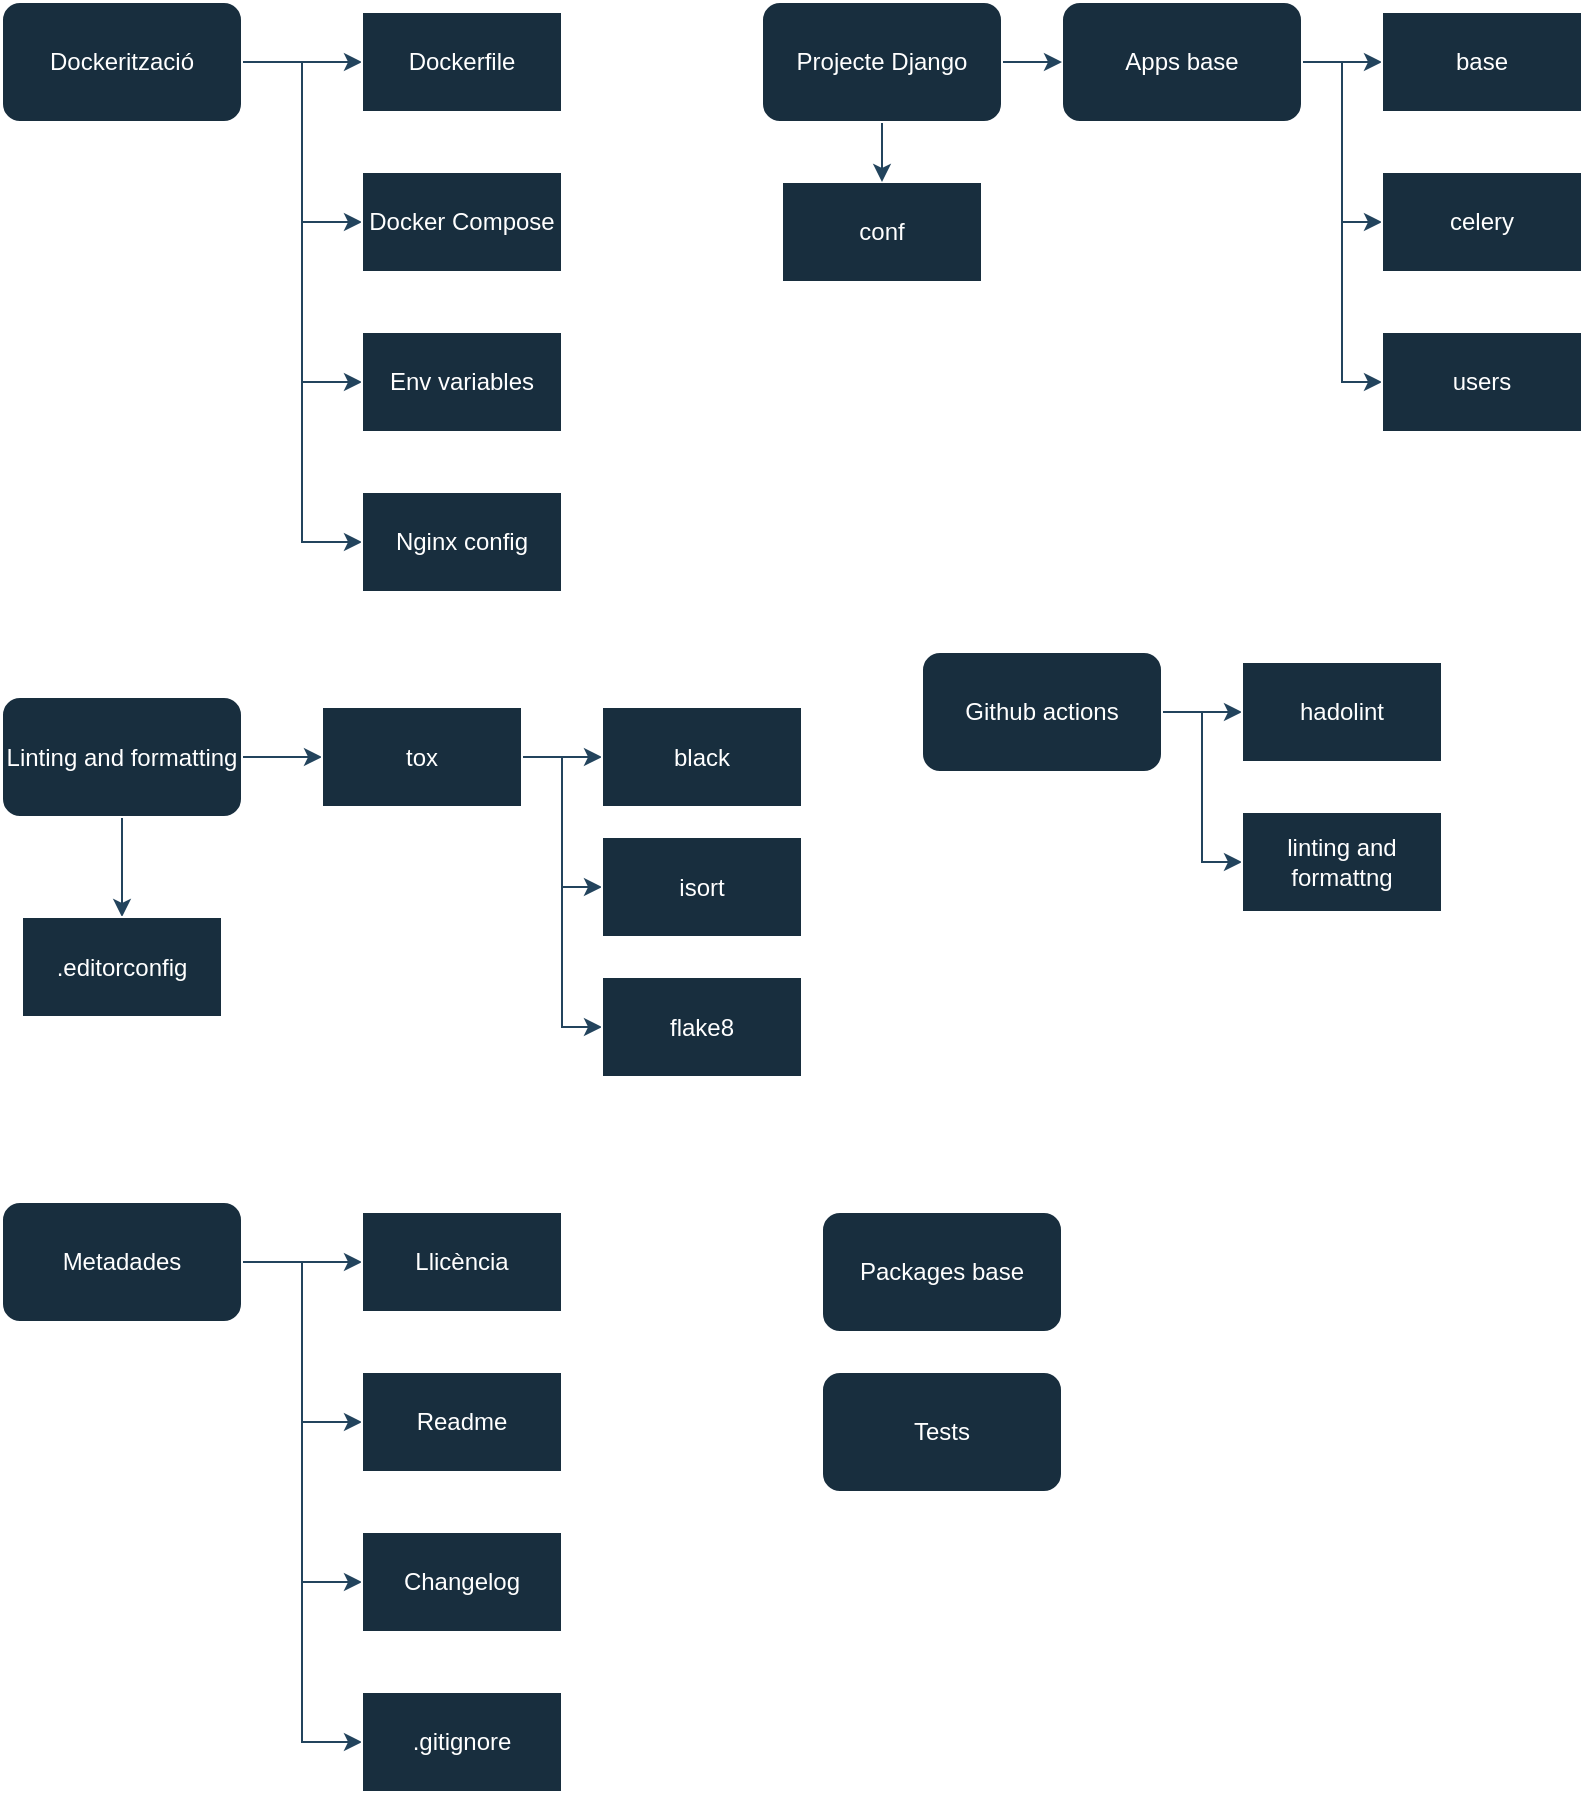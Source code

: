 <mxfile version="20.8.16" type="device"><diagram name="Page-1" id="BSCi-qU8HeEqflbe9T5F"><mxGraphModel dx="2120" dy="1282" grid="1" gridSize="10" guides="1" tooltips="1" connect="1" arrows="1" fold="1" page="1" pageScale="1" pageWidth="900" pageHeight="1600" math="0" shadow="0"><root><mxCell id="0"/><mxCell id="1" parent="0"/><mxCell id="kOVMJ1i3rdKR-7kS6ybV-26" style="edgeStyle=orthogonalEdgeStyle;rounded=0;orthogonalLoop=1;jettySize=auto;html=1;entryX=0;entryY=0.5;entryDx=0;entryDy=0;labelBackgroundColor=none;fontColor=default;strokeColor=#23445D;" edge="1" parent="1" source="kOVMJ1i3rdKR-7kS6ybV-1" target="kOVMJ1i3rdKR-7kS6ybV-8"><mxGeometry relative="1" as="geometry"/></mxCell><mxCell id="kOVMJ1i3rdKR-7kS6ybV-28" style="edgeStyle=orthogonalEdgeStyle;rounded=0;orthogonalLoop=1;jettySize=auto;html=1;entryX=0;entryY=0.5;entryDx=0;entryDy=0;labelBackgroundColor=none;fontColor=default;strokeColor=#23445D;" edge="1" parent="1" source="kOVMJ1i3rdKR-7kS6ybV-1" target="kOVMJ1i3rdKR-7kS6ybV-10"><mxGeometry relative="1" as="geometry"/></mxCell><mxCell id="kOVMJ1i3rdKR-7kS6ybV-29" style="edgeStyle=orthogonalEdgeStyle;rounded=0;orthogonalLoop=1;jettySize=auto;html=1;entryX=0;entryY=0.5;entryDx=0;entryDy=0;labelBackgroundColor=none;fontColor=default;strokeColor=#23445D;" edge="1" parent="1" source="kOVMJ1i3rdKR-7kS6ybV-1" target="kOVMJ1i3rdKR-7kS6ybV-11"><mxGeometry relative="1" as="geometry"/></mxCell><mxCell id="kOVMJ1i3rdKR-7kS6ybV-50" style="edgeStyle=orthogonalEdgeStyle;rounded=0;orthogonalLoop=1;jettySize=auto;html=1;entryX=0;entryY=0.5;entryDx=0;entryDy=0;labelBackgroundColor=none;fontColor=default;strokeColor=#23445D;" edge="1" parent="1" source="kOVMJ1i3rdKR-7kS6ybV-1" target="kOVMJ1i3rdKR-7kS6ybV-9"><mxGeometry relative="1" as="geometry"/></mxCell><mxCell id="kOVMJ1i3rdKR-7kS6ybV-1" value="Dockerització" style="rounded=1;whiteSpace=wrap;html=1;labelBackgroundColor=none;fillColor=#182E3E;strokeColor=#FFFFFF;fontColor=#FFFFFF;" vertex="1" parent="1"><mxGeometry x="60" y="35" width="120" height="60" as="geometry"/></mxCell><mxCell id="kOVMJ1i3rdKR-7kS6ybV-2" value="Tests" style="rounded=1;whiteSpace=wrap;html=1;labelBackgroundColor=none;fillColor=#182E3E;strokeColor=#FFFFFF;fontColor=#FFFFFF;" vertex="1" parent="1"><mxGeometry x="470" y="720" width="120" height="60" as="geometry"/></mxCell><mxCell id="kOVMJ1i3rdKR-7kS6ybV-32" style="edgeStyle=orthogonalEdgeStyle;rounded=0;orthogonalLoop=1;jettySize=auto;html=1;entryX=0;entryY=0.5;entryDx=0;entryDy=0;labelBackgroundColor=none;fontColor=default;strokeColor=#23445D;" edge="1" parent="1" source="kOVMJ1i3rdKR-7kS6ybV-3" target="kOVMJ1i3rdKR-7kS6ybV-17"><mxGeometry relative="1" as="geometry"/></mxCell><mxCell id="kOVMJ1i3rdKR-7kS6ybV-33" style="edgeStyle=orthogonalEdgeStyle;rounded=0;orthogonalLoop=1;jettySize=auto;html=1;entryX=0;entryY=0.5;entryDx=0;entryDy=0;labelBackgroundColor=none;fontColor=default;strokeColor=#23445D;" edge="1" parent="1" source="kOVMJ1i3rdKR-7kS6ybV-3" target="kOVMJ1i3rdKR-7kS6ybV-18"><mxGeometry relative="1" as="geometry"/></mxCell><mxCell id="kOVMJ1i3rdKR-7kS6ybV-34" style="edgeStyle=orthogonalEdgeStyle;rounded=0;orthogonalLoop=1;jettySize=auto;html=1;entryX=0;entryY=0.5;entryDx=0;entryDy=0;labelBackgroundColor=none;fontColor=default;strokeColor=#23445D;" edge="1" parent="1" source="kOVMJ1i3rdKR-7kS6ybV-3" target="kOVMJ1i3rdKR-7kS6ybV-19"><mxGeometry relative="1" as="geometry"/></mxCell><mxCell id="kOVMJ1i3rdKR-7kS6ybV-3" value="Apps base" style="rounded=1;whiteSpace=wrap;html=1;labelBackgroundColor=none;fillColor=#182E3E;strokeColor=#FFFFFF;fontColor=#FFFFFF;" vertex="1" parent="1"><mxGeometry x="590" y="35" width="120" height="60" as="geometry"/></mxCell><mxCell id="kOVMJ1i3rdKR-7kS6ybV-4" value="Packages base" style="rounded=1;whiteSpace=wrap;html=1;labelBackgroundColor=none;fillColor=#182E3E;strokeColor=#FFFFFF;fontColor=#FFFFFF;" vertex="1" parent="1"><mxGeometry x="470" y="640" width="120" height="60" as="geometry"/></mxCell><mxCell id="kOVMJ1i3rdKR-7kS6ybV-41" style="edgeStyle=orthogonalEdgeStyle;rounded=0;orthogonalLoop=1;jettySize=auto;html=1;entryX=0;entryY=0.5;entryDx=0;entryDy=0;labelBackgroundColor=none;fontColor=default;strokeColor=#23445D;" edge="1" parent="1" source="kOVMJ1i3rdKR-7kS6ybV-6" target="kOVMJ1i3rdKR-7kS6ybV-12"><mxGeometry relative="1" as="geometry"/></mxCell><mxCell id="kOVMJ1i3rdKR-7kS6ybV-42" style="edgeStyle=orthogonalEdgeStyle;rounded=0;orthogonalLoop=1;jettySize=auto;html=1;entryX=0.5;entryY=0;entryDx=0;entryDy=0;labelBackgroundColor=none;fontColor=default;strokeColor=#23445D;" edge="1" parent="1" source="kOVMJ1i3rdKR-7kS6ybV-6" target="kOVMJ1i3rdKR-7kS6ybV-13"><mxGeometry relative="1" as="geometry"/></mxCell><mxCell id="kOVMJ1i3rdKR-7kS6ybV-6" value="Linting and formatting" style="rounded=1;whiteSpace=wrap;html=1;labelBackgroundColor=none;fillColor=#182E3E;strokeColor=#FFFFFF;fontColor=#FFFFFF;" vertex="1" parent="1"><mxGeometry x="60" y="382.5" width="120" height="60" as="geometry"/></mxCell><mxCell id="kOVMJ1i3rdKR-7kS6ybV-8" value="Dockerfile" style="rounded=0;whiteSpace=wrap;html=1;labelBackgroundColor=none;fillColor=#182E3E;strokeColor=#FFFFFF;fontColor=#FFFFFF;" vertex="1" parent="1"><mxGeometry x="240" y="40" width="100" height="50" as="geometry"/></mxCell><mxCell id="kOVMJ1i3rdKR-7kS6ybV-9" value="Docker Compose" style="rounded=0;whiteSpace=wrap;html=1;labelBackgroundColor=none;fillColor=#182E3E;strokeColor=#FFFFFF;fontColor=#FFFFFF;" vertex="1" parent="1"><mxGeometry x="240" y="120" width="100" height="50" as="geometry"/></mxCell><mxCell id="kOVMJ1i3rdKR-7kS6ybV-10" value="Env variables" style="rounded=0;whiteSpace=wrap;html=1;labelBackgroundColor=none;fillColor=#182E3E;strokeColor=#FFFFFF;fontColor=#FFFFFF;" vertex="1" parent="1"><mxGeometry x="240" y="200" width="100" height="50" as="geometry"/></mxCell><mxCell id="kOVMJ1i3rdKR-7kS6ybV-11" value="Nginx config" style="rounded=0;whiteSpace=wrap;html=1;labelBackgroundColor=none;fillColor=#182E3E;strokeColor=#FFFFFF;fontColor=#FFFFFF;" vertex="1" parent="1"><mxGeometry x="240" y="280" width="100" height="50" as="geometry"/></mxCell><mxCell id="kOVMJ1i3rdKR-7kS6ybV-46" style="edgeStyle=orthogonalEdgeStyle;rounded=0;orthogonalLoop=1;jettySize=auto;html=1;entryX=0;entryY=0.5;entryDx=0;entryDy=0;labelBackgroundColor=none;fontColor=default;strokeColor=#23445D;" edge="1" parent="1" source="kOVMJ1i3rdKR-7kS6ybV-12" target="kOVMJ1i3rdKR-7kS6ybV-14"><mxGeometry relative="1" as="geometry"/></mxCell><mxCell id="kOVMJ1i3rdKR-7kS6ybV-47" style="edgeStyle=orthogonalEdgeStyle;rounded=0;orthogonalLoop=1;jettySize=auto;html=1;entryX=0;entryY=0.5;entryDx=0;entryDy=0;labelBackgroundColor=none;fontColor=default;strokeColor=#23445D;" edge="1" parent="1" source="kOVMJ1i3rdKR-7kS6ybV-12" target="kOVMJ1i3rdKR-7kS6ybV-15"><mxGeometry relative="1" as="geometry"/></mxCell><mxCell id="kOVMJ1i3rdKR-7kS6ybV-48" style="edgeStyle=orthogonalEdgeStyle;rounded=0;orthogonalLoop=1;jettySize=auto;html=1;entryX=0;entryY=0.5;entryDx=0;entryDy=0;labelBackgroundColor=none;fontColor=default;strokeColor=#23445D;" edge="1" parent="1" source="kOVMJ1i3rdKR-7kS6ybV-12" target="kOVMJ1i3rdKR-7kS6ybV-16"><mxGeometry relative="1" as="geometry"/></mxCell><mxCell id="kOVMJ1i3rdKR-7kS6ybV-12" value="tox" style="rounded=0;whiteSpace=wrap;html=1;labelBackgroundColor=none;fillColor=#182E3E;strokeColor=#FFFFFF;fontColor=#FFFFFF;" vertex="1" parent="1"><mxGeometry x="220" y="387.5" width="100" height="50" as="geometry"/></mxCell><mxCell id="kOVMJ1i3rdKR-7kS6ybV-13" value=".editorconfig" style="rounded=0;whiteSpace=wrap;html=1;labelBackgroundColor=none;fillColor=#182E3E;strokeColor=#FFFFFF;fontColor=#FFFFFF;" vertex="1" parent="1"><mxGeometry x="70" y="492.5" width="100" height="50" as="geometry"/></mxCell><mxCell id="kOVMJ1i3rdKR-7kS6ybV-14" value="black" style="rounded=0;whiteSpace=wrap;html=1;labelBackgroundColor=none;fillColor=#182E3E;strokeColor=#FFFFFF;fontColor=#FFFFFF;" vertex="1" parent="1"><mxGeometry x="360" y="387.5" width="100" height="50" as="geometry"/></mxCell><mxCell id="kOVMJ1i3rdKR-7kS6ybV-15" value="isort" style="rounded=0;whiteSpace=wrap;html=1;labelBackgroundColor=none;fillColor=#182E3E;strokeColor=#FFFFFF;fontColor=#FFFFFF;" vertex="1" parent="1"><mxGeometry x="360" y="452.5" width="100" height="50" as="geometry"/></mxCell><mxCell id="kOVMJ1i3rdKR-7kS6ybV-16" value="flake8" style="rounded=0;whiteSpace=wrap;html=1;labelBackgroundColor=none;fillColor=#182E3E;strokeColor=#FFFFFF;fontColor=#FFFFFF;" vertex="1" parent="1"><mxGeometry x="360" y="522.5" width="100" height="50" as="geometry"/></mxCell><mxCell id="kOVMJ1i3rdKR-7kS6ybV-17" value="base" style="rounded=0;whiteSpace=wrap;html=1;labelBackgroundColor=none;fillColor=#182E3E;strokeColor=#FFFFFF;fontColor=#FFFFFF;" vertex="1" parent="1"><mxGeometry x="750" y="40" width="100" height="50" as="geometry"/></mxCell><mxCell id="kOVMJ1i3rdKR-7kS6ybV-18" value="celery" style="rounded=0;whiteSpace=wrap;html=1;labelBackgroundColor=none;fillColor=#182E3E;strokeColor=#FFFFFF;fontColor=#FFFFFF;" vertex="1" parent="1"><mxGeometry x="750" y="120" width="100" height="50" as="geometry"/></mxCell><mxCell id="kOVMJ1i3rdKR-7kS6ybV-19" value="users" style="rounded=0;whiteSpace=wrap;html=1;labelBackgroundColor=none;fillColor=#182E3E;strokeColor=#FFFFFF;fontColor=#FFFFFF;" vertex="1" parent="1"><mxGeometry x="750" y="200" width="100" height="50" as="geometry"/></mxCell><mxCell id="kOVMJ1i3rdKR-7kS6ybV-20" value="conf" style="rounded=0;whiteSpace=wrap;html=1;labelBackgroundColor=none;fillColor=#182E3E;strokeColor=#FFFFFF;fontColor=#FFFFFF;" vertex="1" parent="1"><mxGeometry x="450" y="125" width="100" height="50" as="geometry"/></mxCell><mxCell id="kOVMJ1i3rdKR-7kS6ybV-30" style="edgeStyle=orthogonalEdgeStyle;rounded=0;orthogonalLoop=1;jettySize=auto;html=1;entryX=0;entryY=0.5;entryDx=0;entryDy=0;labelBackgroundColor=none;fontColor=default;strokeColor=#23445D;" edge="1" parent="1" source="kOVMJ1i3rdKR-7kS6ybV-21" target="kOVMJ1i3rdKR-7kS6ybV-3"><mxGeometry relative="1" as="geometry"/></mxCell><mxCell id="kOVMJ1i3rdKR-7kS6ybV-31" style="edgeStyle=orthogonalEdgeStyle;rounded=0;orthogonalLoop=1;jettySize=auto;html=1;labelBackgroundColor=none;fontColor=default;strokeColor=#23445D;" edge="1" parent="1" source="kOVMJ1i3rdKR-7kS6ybV-21" target="kOVMJ1i3rdKR-7kS6ybV-20"><mxGeometry relative="1" as="geometry"/></mxCell><mxCell id="kOVMJ1i3rdKR-7kS6ybV-21" value="Projecte Django" style="rounded=1;whiteSpace=wrap;html=1;labelBackgroundColor=none;fillColor=#182E3E;strokeColor=#FFFFFF;fontColor=#FFFFFF;" vertex="1" parent="1"><mxGeometry x="440" y="35" width="120" height="60" as="geometry"/></mxCell><mxCell id="kOVMJ1i3rdKR-7kS6ybV-39" style="edgeStyle=orthogonalEdgeStyle;rounded=0;orthogonalLoop=1;jettySize=auto;html=1;entryX=0;entryY=0.5;entryDx=0;entryDy=0;labelBackgroundColor=none;fontColor=default;strokeColor=#23445D;" edge="1" parent="1" source="kOVMJ1i3rdKR-7kS6ybV-35" target="kOVMJ1i3rdKR-7kS6ybV-36"><mxGeometry relative="1" as="geometry"/></mxCell><mxCell id="kOVMJ1i3rdKR-7kS6ybV-40" style="edgeStyle=orthogonalEdgeStyle;rounded=0;orthogonalLoop=1;jettySize=auto;html=1;entryX=0;entryY=0.5;entryDx=0;entryDy=0;labelBackgroundColor=none;fontColor=default;strokeColor=#23445D;" edge="1" parent="1" source="kOVMJ1i3rdKR-7kS6ybV-35" target="kOVMJ1i3rdKR-7kS6ybV-37"><mxGeometry relative="1" as="geometry"/></mxCell><mxCell id="kOVMJ1i3rdKR-7kS6ybV-35" value="Github actions" style="rounded=1;whiteSpace=wrap;html=1;labelBackgroundColor=none;fillColor=#182E3E;strokeColor=#FFFFFF;fontColor=#FFFFFF;" vertex="1" parent="1"><mxGeometry x="520" y="360" width="120" height="60" as="geometry"/></mxCell><mxCell id="kOVMJ1i3rdKR-7kS6ybV-36" value="hadolint" style="rounded=0;whiteSpace=wrap;html=1;labelBackgroundColor=none;fillColor=#182E3E;strokeColor=#FFFFFF;fontColor=#FFFFFF;" vertex="1" parent="1"><mxGeometry x="680" y="365" width="100" height="50" as="geometry"/></mxCell><mxCell id="kOVMJ1i3rdKR-7kS6ybV-37" value="linting and formattng" style="rounded=0;whiteSpace=wrap;html=1;labelBackgroundColor=none;fillColor=#182E3E;strokeColor=#FFFFFF;fontColor=#FFFFFF;" vertex="1" parent="1"><mxGeometry x="680" y="440" width="100" height="50" as="geometry"/></mxCell><mxCell id="kOVMJ1i3rdKR-7kS6ybV-55" style="edgeStyle=orthogonalEdgeStyle;rounded=0;orthogonalLoop=1;jettySize=auto;html=1;entryX=0;entryY=0.5;entryDx=0;entryDy=0;labelBackgroundColor=none;fontColor=default;strokeColor=#23445D;" edge="1" parent="1" source="kOVMJ1i3rdKR-7kS6ybV-51" target="kOVMJ1i3rdKR-7kS6ybV-52"><mxGeometry relative="1" as="geometry"/></mxCell><mxCell id="kOVMJ1i3rdKR-7kS6ybV-56" style="edgeStyle=orthogonalEdgeStyle;rounded=0;orthogonalLoop=1;jettySize=auto;html=1;entryX=0;entryY=0.5;entryDx=0;entryDy=0;labelBackgroundColor=none;fontColor=default;strokeColor=#23445D;" edge="1" parent="1" source="kOVMJ1i3rdKR-7kS6ybV-51" target="kOVMJ1i3rdKR-7kS6ybV-53"><mxGeometry relative="1" as="geometry"/></mxCell><mxCell id="kOVMJ1i3rdKR-7kS6ybV-57" style="edgeStyle=orthogonalEdgeStyle;rounded=0;orthogonalLoop=1;jettySize=auto;html=1;entryX=0;entryY=0.5;entryDx=0;entryDy=0;labelBackgroundColor=none;fontColor=default;strokeColor=#23445D;" edge="1" parent="1" source="kOVMJ1i3rdKR-7kS6ybV-51" target="kOVMJ1i3rdKR-7kS6ybV-54"><mxGeometry relative="1" as="geometry"/></mxCell><mxCell id="kOVMJ1i3rdKR-7kS6ybV-59" style="edgeStyle=orthogonalEdgeStyle;rounded=0;orthogonalLoop=1;jettySize=auto;html=1;entryX=0;entryY=0.5;entryDx=0;entryDy=0;labelBackgroundColor=none;fontColor=default;strokeColor=#23445D;" edge="1" parent="1" source="kOVMJ1i3rdKR-7kS6ybV-51" target="kOVMJ1i3rdKR-7kS6ybV-58"><mxGeometry relative="1" as="geometry"/></mxCell><mxCell id="kOVMJ1i3rdKR-7kS6ybV-51" value="Metadades" style="rounded=1;whiteSpace=wrap;html=1;labelBackgroundColor=none;fillColor=#182E3E;strokeColor=#FFFFFF;fontColor=#FFFFFF;" vertex="1" parent="1"><mxGeometry x="60" y="635" width="120" height="60" as="geometry"/></mxCell><mxCell id="kOVMJ1i3rdKR-7kS6ybV-52" value="Llicència" style="rounded=0;whiteSpace=wrap;html=1;labelBackgroundColor=none;fillColor=#182E3E;strokeColor=#FFFFFF;fontColor=#FFFFFF;" vertex="1" parent="1"><mxGeometry x="240" y="640" width="100" height="50" as="geometry"/></mxCell><mxCell id="kOVMJ1i3rdKR-7kS6ybV-53" value="Readme" style="rounded=0;whiteSpace=wrap;html=1;labelBackgroundColor=none;fillColor=#182E3E;strokeColor=#FFFFFF;fontColor=#FFFFFF;" vertex="1" parent="1"><mxGeometry x="240" y="720" width="100" height="50" as="geometry"/></mxCell><mxCell id="kOVMJ1i3rdKR-7kS6ybV-54" value="Changelog" style="rounded=0;whiteSpace=wrap;html=1;labelBackgroundColor=none;fillColor=#182E3E;strokeColor=#FFFFFF;fontColor=#FFFFFF;" vertex="1" parent="1"><mxGeometry x="240" y="800" width="100" height="50" as="geometry"/></mxCell><mxCell id="kOVMJ1i3rdKR-7kS6ybV-58" value=".gitignore" style="rounded=0;whiteSpace=wrap;html=1;labelBackgroundColor=none;fillColor=#182E3E;strokeColor=#FFFFFF;fontColor=#FFFFFF;" vertex="1" parent="1"><mxGeometry x="240" y="880" width="100" height="50" as="geometry"/></mxCell></root></mxGraphModel></diagram></mxfile>
